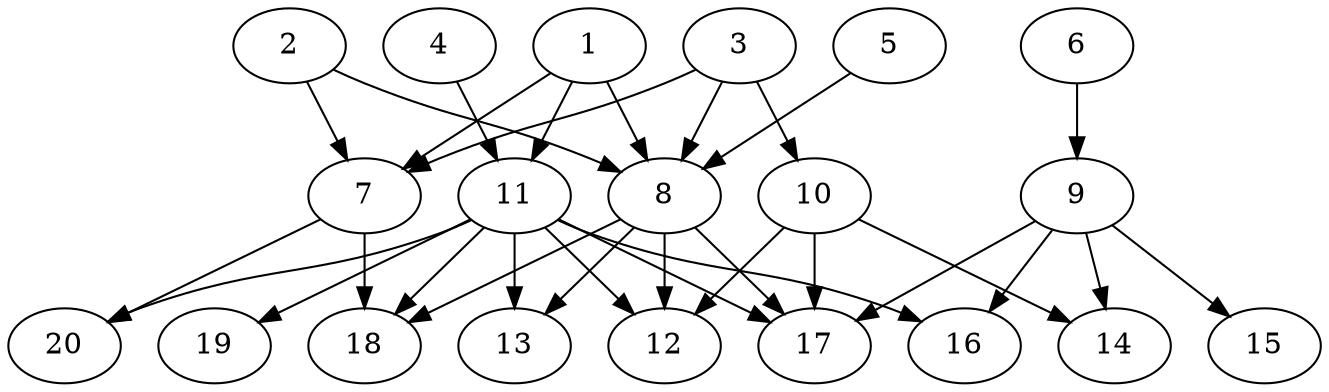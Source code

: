 // DAG automatically generated by daggen at Tue Jul 23 14:29:40 2019
// ./daggen --dot -n 20 --ccr 0.3 --fat 0.7 --regular 0.5 --density 0.7 --mindata 5242880 --maxdata 52428800 
digraph G {
  1 [size="137188693", alpha="0.13", expect_size="41156608"] 
  1 -> 7 [size ="41156608"]
  1 -> 8 [size ="41156608"]
  1 -> 11 [size ="41156608"]
  2 [size="43185493", alpha="0.13", expect_size="12955648"] 
  2 -> 7 [size ="12955648"]
  2 -> 8 [size ="12955648"]
  3 [size="115333120", alpha="0.11", expect_size="34599936"] 
  3 -> 7 [size ="34599936"]
  3 -> 8 [size ="34599936"]
  3 -> 10 [size ="34599936"]
  4 [size="149248000", alpha="0.18", expect_size="44774400"] 
  4 -> 11 [size ="44774400"]
  5 [size="61429760", alpha="0.19", expect_size="18428928"] 
  5 -> 8 [size ="18428928"]
  6 [size="122992640", alpha="0.09", expect_size="36897792"] 
  6 -> 9 [size ="36897792"]
  7 [size="103495680", alpha="0.06", expect_size="31048704"] 
  7 -> 18 [size ="31048704"]
  7 -> 20 [size ="31048704"]
  8 [size="138697387", alpha="0.09", expect_size="41609216"] 
  8 -> 12 [size ="41609216"]
  8 -> 13 [size ="41609216"]
  8 -> 17 [size ="41609216"]
  8 -> 18 [size ="41609216"]
  9 [size="128358400", alpha="0.00", expect_size="38507520"] 
  9 -> 14 [size ="38507520"]
  9 -> 15 [size ="38507520"]
  9 -> 16 [size ="38507520"]
  9 -> 17 [size ="38507520"]
  10 [size="27037013", alpha="0.05", expect_size="8111104"] 
  10 -> 12 [size ="8111104"]
  10 -> 14 [size ="8111104"]
  10 -> 17 [size ="8111104"]
  11 [size="174390613", alpha="0.02", expect_size="52317184"] 
  11 -> 12 [size ="52317184"]
  11 -> 13 [size ="52317184"]
  11 -> 16 [size ="52317184"]
  11 -> 17 [size ="52317184"]
  11 -> 18 [size ="52317184"]
  11 -> 19 [size ="52317184"]
  11 -> 20 [size ="52317184"]
  12 [size="121306453", alpha="0.02", expect_size="36391936"] 
  13 [size="67706880", alpha="0.08", expect_size="20312064"] 
  14 [size="152791040", alpha="0.11", expect_size="45837312"] 
  15 [size="140629333", alpha="0.10", expect_size="42188800"] 
  16 [size="133348693", alpha="0.09", expect_size="40004608"] 
  17 [size="45083307", alpha="0.11", expect_size="13524992"] 
  18 [size="93846187", alpha="0.07", expect_size="28153856"] 
  19 [size="164065280", alpha="0.04", expect_size="49219584"] 
  20 [size="167243093", alpha="0.05", expect_size="50172928"] 
}
